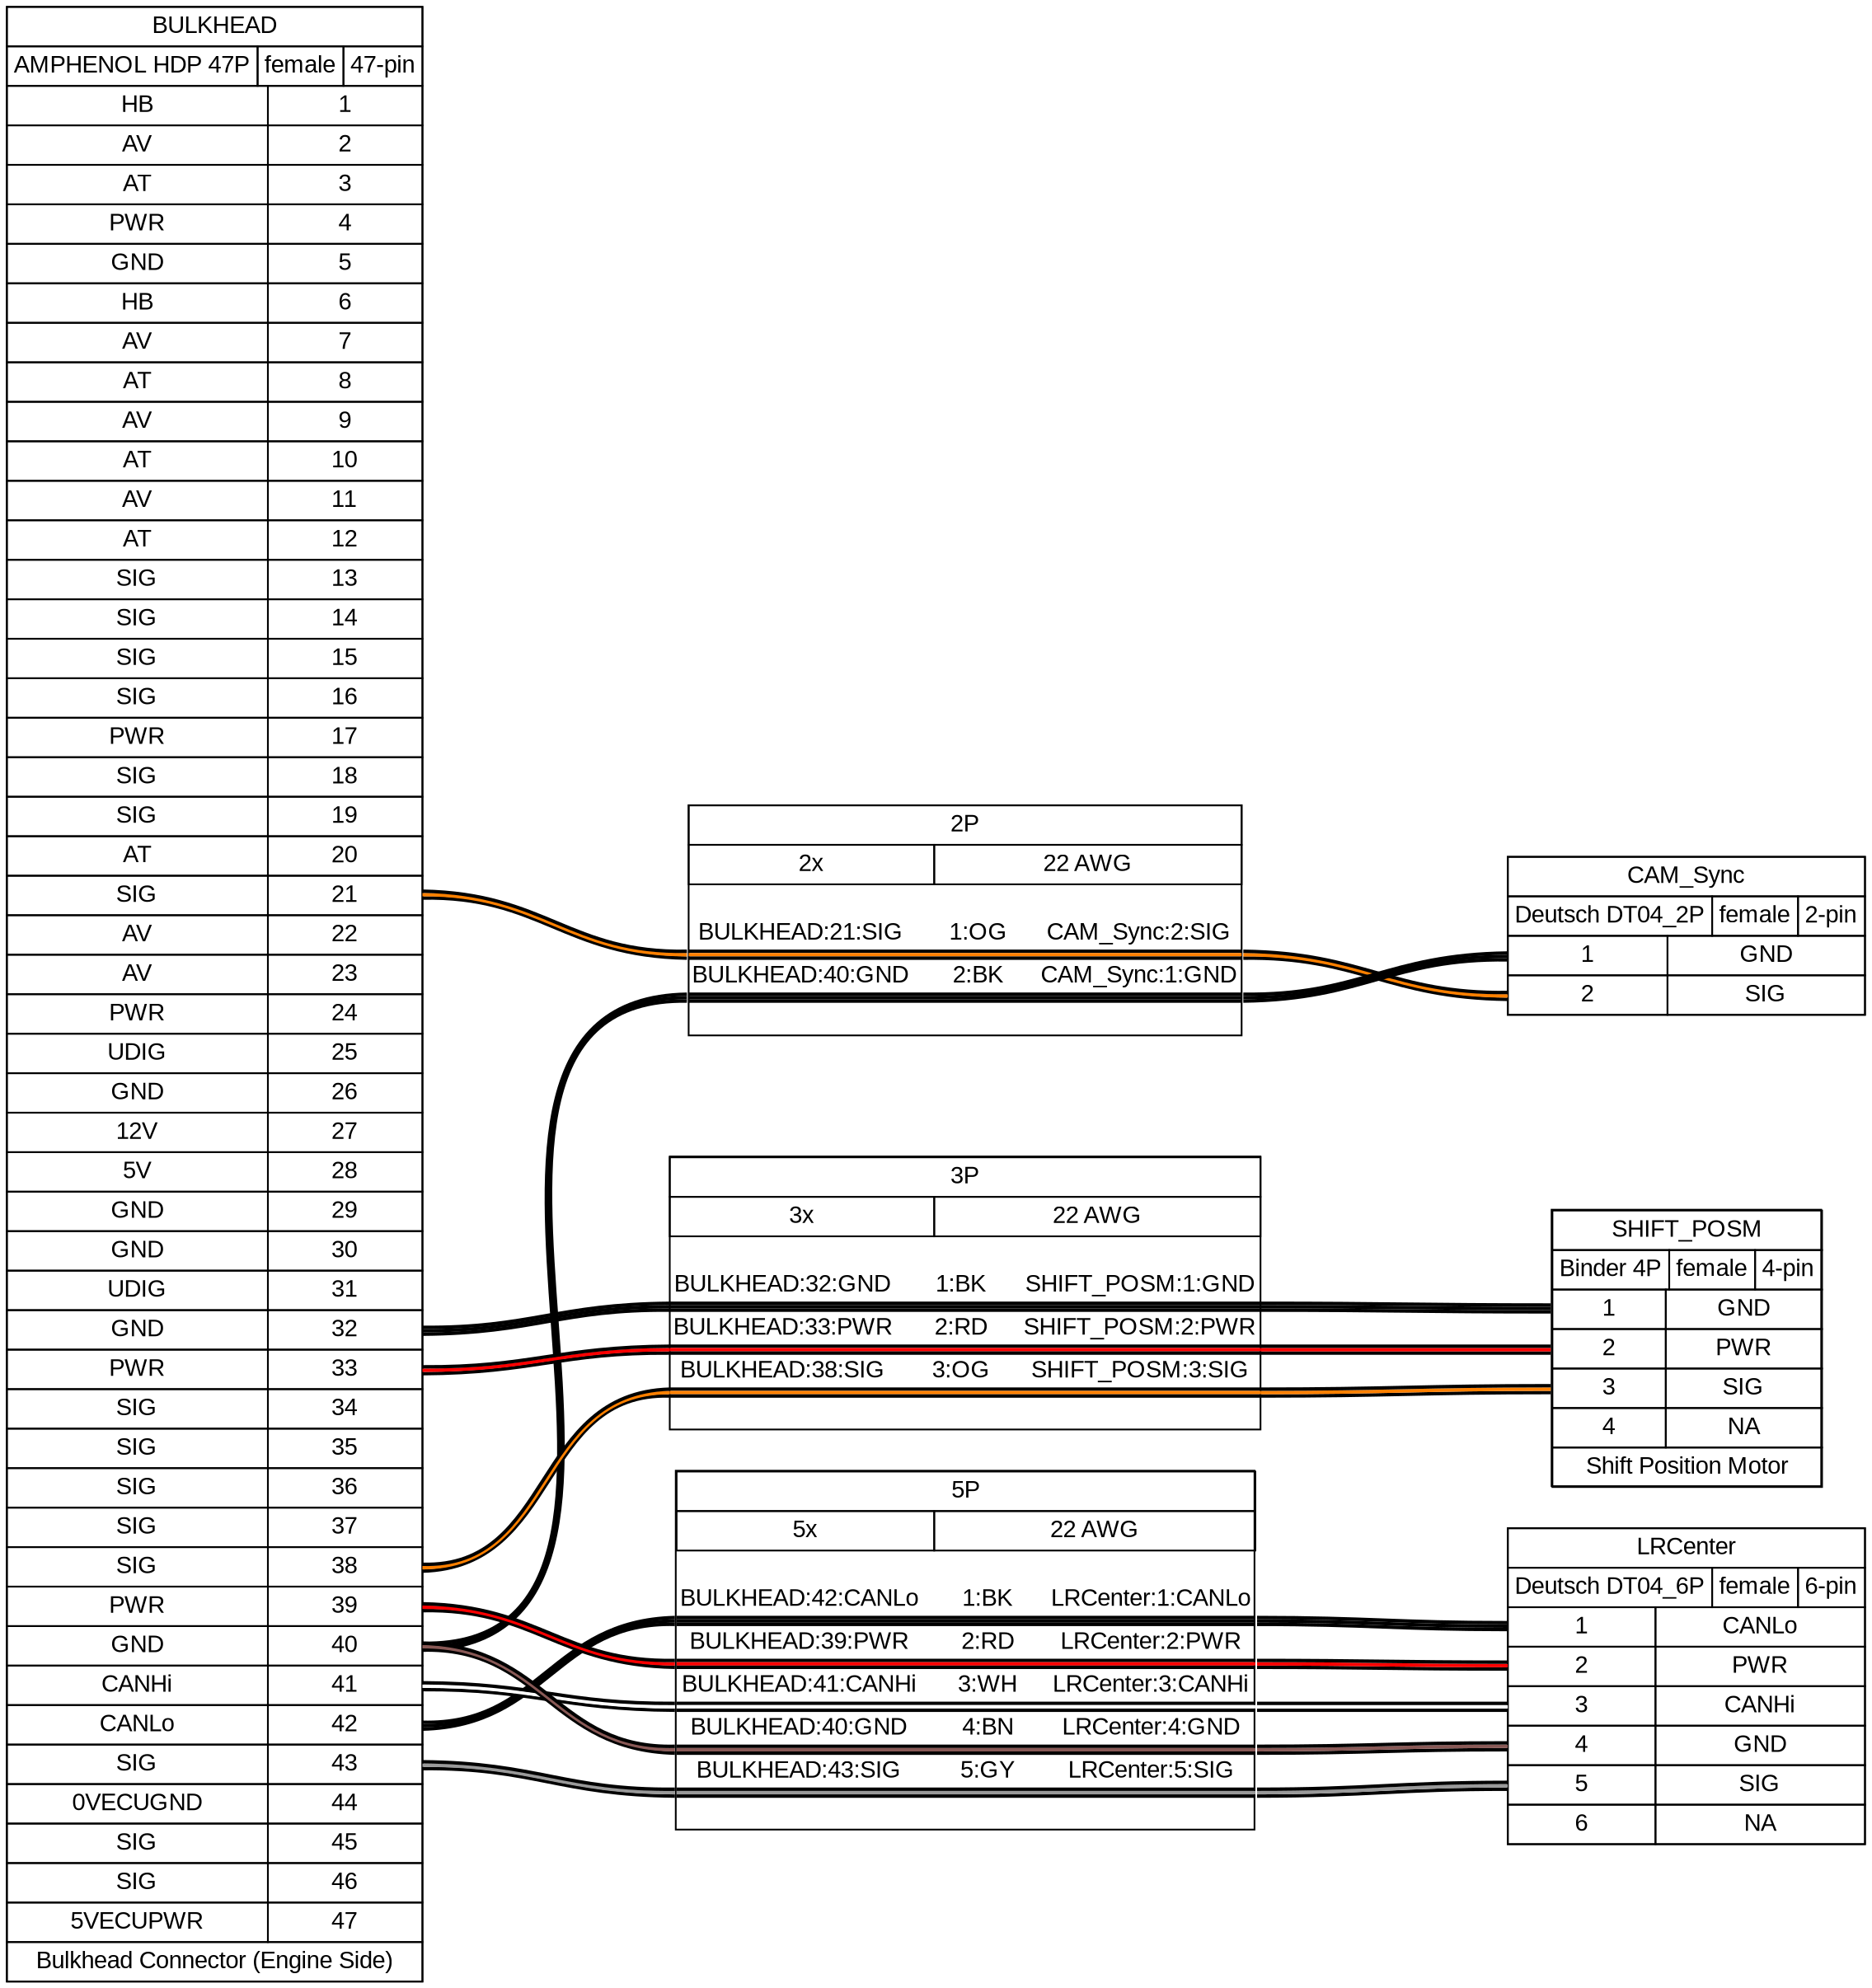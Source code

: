 graph {
// Graph generated by WireViz 0.3.1
// https://github.com/formatc1702/WireViz
	graph [bgcolor="#FFFFFF" fontname=arial nodesep=0.33 rankdir=LR ranksep=2]
	node [fillcolor="#FFFFFF" fontname=arial height=0 margin=0 shape=none style=filled width=0]
	edge [fontname=arial style=bold]
	BULKHEAD [label=<
<table border="0" cellspacing="0" cellpadding="0">
 <tr><td>
  <table border="0" cellspacing="0" cellpadding="3" cellborder="1"><tr>
   <td balign="left">BULKHEAD</td>
  </tr></table>
 </td></tr>
 <tr><td>
  <table border="0" cellspacing="0" cellpadding="3" cellborder="1"><tr>
   <td balign="left">AMPHENOL HDP 47P</td>
   <td balign="left">female</td>
   <td balign="left">47-pin</td>
  </tr></table>
 </td></tr>
 <tr><td>
  <table border="0" cellspacing="0" cellpadding="3" cellborder="1">
   <tr>
    <td>HB</td>
    <td port="p1r">1</td>
   </tr>
   <tr>
    <td>AV</td>
    <td port="p2r">2</td>
   </tr>
   <tr>
    <td>AT</td>
    <td port="p3r">3</td>
   </tr>
   <tr>
    <td>PWR</td>
    <td port="p4r">4</td>
   </tr>
   <tr>
    <td>GND</td>
    <td port="p5r">5</td>
   </tr>
   <tr>
    <td>HB</td>
    <td port="p6r">6</td>
   </tr>
   <tr>
    <td>AV</td>
    <td port="p7r">7</td>
   </tr>
   <tr>
    <td>AT</td>
    <td port="p8r">8</td>
   </tr>
   <tr>
    <td>AV</td>
    <td port="p9r">9</td>
   </tr>
   <tr>
    <td>AT</td>
    <td port="p10r">10</td>
   </tr>
   <tr>
    <td>AV</td>
    <td port="p11r">11</td>
   </tr>
   <tr>
    <td>AT</td>
    <td port="p12r">12</td>
   </tr>
   <tr>
    <td>SIG</td>
    <td port="p13r">13</td>
   </tr>
   <tr>
    <td>SIG</td>
    <td port="p14r">14</td>
   </tr>
   <tr>
    <td>SIG</td>
    <td port="p15r">15</td>
   </tr>
   <tr>
    <td>SIG</td>
    <td port="p16r">16</td>
   </tr>
   <tr>
    <td>PWR</td>
    <td port="p17r">17</td>
   </tr>
   <tr>
    <td>SIG</td>
    <td port="p18r">18</td>
   </tr>
   <tr>
    <td>SIG</td>
    <td port="p19r">19</td>
   </tr>
   <tr>
    <td>AT</td>
    <td port="p20r">20</td>
   </tr>
   <tr>
    <td>SIG</td>
    <td port="p21r">21</td>
   </tr>
   <tr>
    <td>AV</td>
    <td port="p22r">22</td>
   </tr>
   <tr>
    <td>AV</td>
    <td port="p23r">23</td>
   </tr>
   <tr>
    <td>PWR</td>
    <td port="p24r">24</td>
   </tr>
   <tr>
    <td>UDIG</td>
    <td port="p25r">25</td>
   </tr>
   <tr>
    <td>GND</td>
    <td port="p26r">26</td>
   </tr>
   <tr>
    <td>12V</td>
    <td port="p27r">27</td>
   </tr>
   <tr>
    <td>5V</td>
    <td port="p28r">28</td>
   </tr>
   <tr>
    <td>GND</td>
    <td port="p29r">29</td>
   </tr>
   <tr>
    <td>GND</td>
    <td port="p30r">30</td>
   </tr>
   <tr>
    <td>UDIG</td>
    <td port="p31r">31</td>
   </tr>
   <tr>
    <td>GND</td>
    <td port="p32r">32</td>
   </tr>
   <tr>
    <td>PWR</td>
    <td port="p33r">33</td>
   </tr>
   <tr>
    <td>SIG</td>
    <td port="p34r">34</td>
   </tr>
   <tr>
    <td>SIG</td>
    <td port="p35r">35</td>
   </tr>
   <tr>
    <td>SIG</td>
    <td port="p36r">36</td>
   </tr>
   <tr>
    <td>SIG</td>
    <td port="p37r">37</td>
   </tr>
   <tr>
    <td>SIG</td>
    <td port="p38r">38</td>
   </tr>
   <tr>
    <td>PWR</td>
    <td port="p39r">39</td>
   </tr>
   <tr>
    <td>GND</td>
    <td port="p40r">40</td>
   </tr>
   <tr>
    <td>CANHi</td>
    <td port="p41r">41</td>
   </tr>
   <tr>
    <td>CANLo</td>
    <td port="p42r">42</td>
   </tr>
   <tr>
    <td>SIG</td>
    <td port="p43r">43</td>
   </tr>
   <tr>
    <td>0VECUGND</td>
    <td port="p44r">44</td>
   </tr>
   <tr>
    <td>SIG</td>
    <td port="p45r">45</td>
   </tr>
   <tr>
    <td>SIG</td>
    <td port="p46r">46</td>
   </tr>
   <tr>
    <td>5VECUPWR</td>
    <td port="p47r">47</td>
   </tr>
  </table>
 </td></tr>
 <tr><td>
  <table border="0" cellspacing="0" cellpadding="3" cellborder="1"><tr>
   <td balign="left">Bulkhead Connector (Engine Side)</td>
  </tr></table>
 </td></tr>
</table>
> fillcolor="#FFFFFF" shape=box style=filled]
	SHIFT_POSM [label=<
<table border="0" cellspacing="0" cellpadding="0">
 <tr><td>
  <table border="0" cellspacing="0" cellpadding="3" cellborder="1"><tr>
   <td balign="left">SHIFT_POSM</td>
  </tr></table>
 </td></tr>
 <tr><td>
  <table border="0" cellspacing="0" cellpadding="3" cellborder="1"><tr>
   <td balign="left">Binder 4P</td>
   <td balign="left">female</td>
   <td balign="left">4-pin</td>
  </tr></table>
 </td></tr>
 <tr><td>
  <table border="0" cellspacing="0" cellpadding="3" cellborder="1">
   <tr>
    <td port="p1l">1</td>
    <td>GND</td>
   </tr>
   <tr>
    <td port="p2l">2</td>
    <td>PWR</td>
   </tr>
   <tr>
    <td port="p3l">3</td>
    <td>SIG</td>
   </tr>
   <tr>
    <td port="p4l">4</td>
    <td>NA</td>
   </tr>
  </table>
 </td></tr>
 <tr><td>
  <table border="0" cellspacing="0" cellpadding="3" cellborder="1"><tr>
   <td balign="left">Shift Position Motor</td>
  </tr></table>
 </td></tr>
</table>
> fillcolor="#FFFFFF" shape=box style=filled]
	CAM_Sync [label=<
<table border="0" cellspacing="0" cellpadding="0">
 <tr><td>
  <table border="0" cellspacing="0" cellpadding="3" cellborder="1"><tr>
   <td balign="left">CAM_Sync</td>
  </tr></table>
 </td></tr>
 <tr><td>
  <table border="0" cellspacing="0" cellpadding="3" cellborder="1"><tr>
   <td balign="left">Deutsch DT04_2P</td>
   <td balign="left">female</td>
   <td balign="left">2-pin</td>
  </tr></table>
 </td></tr>
 <tr><td>
  <table border="0" cellspacing="0" cellpadding="3" cellborder="1">
   <tr>
    <td port="p1l">1</td>
    <td>GND</td>
   </tr>
   <tr>
    <td port="p2l">2</td>
    <td>SIG</td>
   </tr>
  </table>
 </td></tr>
</table>
> fillcolor="#FFFFFF" shape=box style=filled]
	LRCenter [label=<
<table border="0" cellspacing="0" cellpadding="0">
 <tr><td>
  <table border="0" cellspacing="0" cellpadding="3" cellborder="1"><tr>
   <td balign="left">LRCenter</td>
  </tr></table>
 </td></tr>
 <tr><td>
  <table border="0" cellspacing="0" cellpadding="3" cellborder="1"><tr>
   <td balign="left">Deutsch DT04_6P</td>
   <td balign="left">female</td>
   <td balign="left">6-pin</td>
  </tr></table>
 </td></tr>
 <tr><td>
  <table border="0" cellspacing="0" cellpadding="3" cellborder="1">
   <tr>
    <td port="p1l">1</td>
    <td>CANLo</td>
   </tr>
   <tr>
    <td port="p2l">2</td>
    <td>PWR</td>
   </tr>
   <tr>
    <td port="p3l">3</td>
    <td>CANHi</td>
   </tr>
   <tr>
    <td port="p4l">4</td>
    <td>GND</td>
   </tr>
   <tr>
    <td port="p5l">5</td>
    <td>SIG</td>
   </tr>
   <tr>
    <td port="p6l">6</td>
    <td>NA</td>
   </tr>
  </table>
 </td></tr>
</table>
> fillcolor="#FFFFFF" shape=box style=filled]
	edge [color="#000000:#ff8000:#000000"]
	BULKHEAD:p21r:e -- "2P":w1:w
	"2P":w1:e -- CAM_Sync:p2l:w
	edge [color="#000000:#000000:#000000"]
	BULKHEAD:p40r:e -- "2P":w2:w
	"2P":w2:e -- CAM_Sync:p1l:w
	"2P" [label=<
<table border="0" cellspacing="0" cellpadding="0">
 <tr><td>
  <table border="0" cellspacing="0" cellpadding="3" cellborder="1"><tr>
   <td balign="left">2P</td>
  </tr></table>
 </td></tr>
 <tr><td>
  <table border="0" cellspacing="0" cellpadding="3" cellborder="1"><tr>
   <td balign="left">2x</td>
   <td balign="left">22 AWG</td>
  </tr></table>
 </td></tr>
 <tr><td>
  <table border="0" cellspacing="0" cellborder="0">
   <tr><td>&nbsp;</td></tr>
   <tr>
    <td>BULKHEAD:21:SIG</td>
    <td>
     1:OG
    </td>
    <td>CAM_Sync:2:SIG</td>
   </tr>
   <tr>
    <td colspan="3" border="0" cellspacing="0" cellpadding="0" port="w1" height="6">
     <table cellspacing="0" cellborder="0" border="0">
      <tr><td colspan="3" cellpadding="0" height="2" bgcolor="#000000" border="0"></td></tr>
      <tr><td colspan="3" cellpadding="0" height="2" bgcolor="#ff8000" border="0"></td></tr>
      <tr><td colspan="3" cellpadding="0" height="2" bgcolor="#000000" border="0"></td></tr>
     </table>
    </td>
   </tr>
   <tr>
    <td>BULKHEAD:40:GND</td>
    <td>
     2:BK
    </td>
    <td>CAM_Sync:1:GND</td>
   </tr>
   <tr>
    <td colspan="3" border="0" cellspacing="0" cellpadding="0" port="w2" height="6">
     <table cellspacing="0" cellborder="0" border="0">
      <tr><td colspan="3" cellpadding="0" height="2" bgcolor="#000000" border="0"></td></tr>
      <tr><td colspan="3" cellpadding="0" height="2" bgcolor="#000000" border="0"></td></tr>
      <tr><td colspan="3" cellpadding="0" height="2" bgcolor="#000000" border="0"></td></tr>
     </table>
    </td>
   </tr>
   <tr><td>&nbsp;</td></tr>
  </table>
 </td></tr>
</table>
> fillcolor="#FFFFFF" shape=box style=filled]
	edge [color="#000000:#000000:#000000"]
	BULKHEAD:p32r:e -- "3P":w1:w
	"3P":w1:e -- SHIFT_POSM:p1l:w
	edge [color="#000000:#ff0000:#000000"]
	BULKHEAD:p33r:e -- "3P":w2:w
	"3P":w2:e -- SHIFT_POSM:p2l:w
	edge [color="#000000:#ff8000:#000000"]
	BULKHEAD:p38r:e -- "3P":w3:w
	"3P":w3:e -- SHIFT_POSM:p3l:w
	"3P" [label=<
<table border="0" cellspacing="0" cellpadding="0">
 <tr><td>
  <table border="0" cellspacing="0" cellpadding="3" cellborder="1"><tr>
   <td balign="left">3P</td>
  </tr></table>
 </td></tr>
 <tr><td>
  <table border="0" cellspacing="0" cellpadding="3" cellborder="1"><tr>
   <td balign="left">3x</td>
   <td balign="left">22 AWG</td>
  </tr></table>
 </td></tr>
 <tr><td>
  <table border="0" cellspacing="0" cellborder="0">
   <tr><td>&nbsp;</td></tr>
   <tr>
    <td>BULKHEAD:32:GND</td>
    <td>
     1:BK
    </td>
    <td>SHIFT_POSM:1:GND</td>
   </tr>
   <tr>
    <td colspan="3" border="0" cellspacing="0" cellpadding="0" port="w1" height="6">
     <table cellspacing="0" cellborder="0" border="0">
      <tr><td colspan="3" cellpadding="0" height="2" bgcolor="#000000" border="0"></td></tr>
      <tr><td colspan="3" cellpadding="0" height="2" bgcolor="#000000" border="0"></td></tr>
      <tr><td colspan="3" cellpadding="0" height="2" bgcolor="#000000" border="0"></td></tr>
     </table>
    </td>
   </tr>
   <tr>
    <td>BULKHEAD:33:PWR</td>
    <td>
     2:RD
    </td>
    <td>SHIFT_POSM:2:PWR</td>
   </tr>
   <tr>
    <td colspan="3" border="0" cellspacing="0" cellpadding="0" port="w2" height="6">
     <table cellspacing="0" cellborder="0" border="0">
      <tr><td colspan="3" cellpadding="0" height="2" bgcolor="#000000" border="0"></td></tr>
      <tr><td colspan="3" cellpadding="0" height="2" bgcolor="#ff0000" border="0"></td></tr>
      <tr><td colspan="3" cellpadding="0" height="2" bgcolor="#000000" border="0"></td></tr>
     </table>
    </td>
   </tr>
   <tr>
    <td>BULKHEAD:38:SIG</td>
    <td>
     3:OG
    </td>
    <td>SHIFT_POSM:3:SIG</td>
   </tr>
   <tr>
    <td colspan="3" border="0" cellspacing="0" cellpadding="0" port="w3" height="6">
     <table cellspacing="0" cellborder="0" border="0">
      <tr><td colspan="3" cellpadding="0" height="2" bgcolor="#000000" border="0"></td></tr>
      <tr><td colspan="3" cellpadding="0" height="2" bgcolor="#ff8000" border="0"></td></tr>
      <tr><td colspan="3" cellpadding="0" height="2" bgcolor="#000000" border="0"></td></tr>
     </table>
    </td>
   </tr>
   <tr><td>&nbsp;</td></tr>
  </table>
 </td></tr>
</table>
> fillcolor="#FFFFFF" shape=box style=filled]
	edge [color="#000000:#000000:#000000"]
	BULKHEAD:p42r:e -- "5P":w1:w
	"5P":w1:e -- LRCenter:p1l:w
	edge [color="#000000:#ff0000:#000000"]
	BULKHEAD:p39r:e -- "5P":w2:w
	"5P":w2:e -- LRCenter:p2l:w
	edge [color="#000000:#ffffff:#000000"]
	BULKHEAD:p41r:e -- "5P":w3:w
	"5P":w3:e -- LRCenter:p3l:w
	edge [color="#000000:#895956:#000000"]
	BULKHEAD:p40r:e -- "5P":w4:w
	"5P":w4:e -- LRCenter:p4l:w
	edge [color="#000000:#999999:#000000"]
	BULKHEAD:p43r:e -- "5P":w5:w
	"5P":w5:e -- LRCenter:p5l:w
	"5P" [label=<
<table border="0" cellspacing="0" cellpadding="0">
 <tr><td>
  <table border="0" cellspacing="0" cellpadding="3" cellborder="1"><tr>
   <td balign="left">5P</td>
  </tr></table>
 </td></tr>
 <tr><td>
  <table border="0" cellspacing="0" cellpadding="3" cellborder="1"><tr>
   <td balign="left">5x</td>
   <td balign="left">22 AWG</td>
  </tr></table>
 </td></tr>
 <tr><td>
  <table border="0" cellspacing="0" cellborder="0">
   <tr><td>&nbsp;</td></tr>
   <tr>
    <td>BULKHEAD:42:CANLo</td>
    <td>
     1:BK
    </td>
    <td>LRCenter:1:CANLo</td>
   </tr>
   <tr>
    <td colspan="3" border="0" cellspacing="0" cellpadding="0" port="w1" height="6">
     <table cellspacing="0" cellborder="0" border="0">
      <tr><td colspan="3" cellpadding="0" height="2" bgcolor="#000000" border="0"></td></tr>
      <tr><td colspan="3" cellpadding="0" height="2" bgcolor="#000000" border="0"></td></tr>
      <tr><td colspan="3" cellpadding="0" height="2" bgcolor="#000000" border="0"></td></tr>
     </table>
    </td>
   </tr>
   <tr>
    <td>BULKHEAD:39:PWR</td>
    <td>
     2:RD
    </td>
    <td>LRCenter:2:PWR</td>
   </tr>
   <tr>
    <td colspan="3" border="0" cellspacing="0" cellpadding="0" port="w2" height="6">
     <table cellspacing="0" cellborder="0" border="0">
      <tr><td colspan="3" cellpadding="0" height="2" bgcolor="#000000" border="0"></td></tr>
      <tr><td colspan="3" cellpadding="0" height="2" bgcolor="#ff0000" border="0"></td></tr>
      <tr><td colspan="3" cellpadding="0" height="2" bgcolor="#000000" border="0"></td></tr>
     </table>
    </td>
   </tr>
   <tr>
    <td>BULKHEAD:41:CANHi</td>
    <td>
     3:WH
    </td>
    <td>LRCenter:3:CANHi</td>
   </tr>
   <tr>
    <td colspan="3" border="0" cellspacing="0" cellpadding="0" port="w3" height="6">
     <table cellspacing="0" cellborder="0" border="0">
      <tr><td colspan="3" cellpadding="0" height="2" bgcolor="#000000" border="0"></td></tr>
      <tr><td colspan="3" cellpadding="0" height="2" bgcolor="#ffffff" border="0"></td></tr>
      <tr><td colspan="3" cellpadding="0" height="2" bgcolor="#000000" border="0"></td></tr>
     </table>
    </td>
   </tr>
   <tr>
    <td>BULKHEAD:40:GND</td>
    <td>
     4:BN
    </td>
    <td>LRCenter:4:GND</td>
   </tr>
   <tr>
    <td colspan="3" border="0" cellspacing="0" cellpadding="0" port="w4" height="6">
     <table cellspacing="0" cellborder="0" border="0">
      <tr><td colspan="3" cellpadding="0" height="2" bgcolor="#000000" border="0"></td></tr>
      <tr><td colspan="3" cellpadding="0" height="2" bgcolor="#895956" border="0"></td></tr>
      <tr><td colspan="3" cellpadding="0" height="2" bgcolor="#000000" border="0"></td></tr>
     </table>
    </td>
   </tr>
   <tr>
    <td>BULKHEAD:43:SIG</td>
    <td>
     5:GY
    </td>
    <td>LRCenter:5:SIG</td>
   </tr>
   <tr>
    <td colspan="3" border="0" cellspacing="0" cellpadding="0" port="w5" height="6">
     <table cellspacing="0" cellborder="0" border="0">
      <tr><td colspan="3" cellpadding="0" height="2" bgcolor="#000000" border="0"></td></tr>
      <tr><td colspan="3" cellpadding="0" height="2" bgcolor="#999999" border="0"></td></tr>
      <tr><td colspan="3" cellpadding="0" height="2" bgcolor="#000000" border="0"></td></tr>
     </table>
    </td>
   </tr>
   <tr><td>&nbsp;</td></tr>
  </table>
 </td></tr>
</table>
> fillcolor="#FFFFFF" shape=box style=filled]
}
